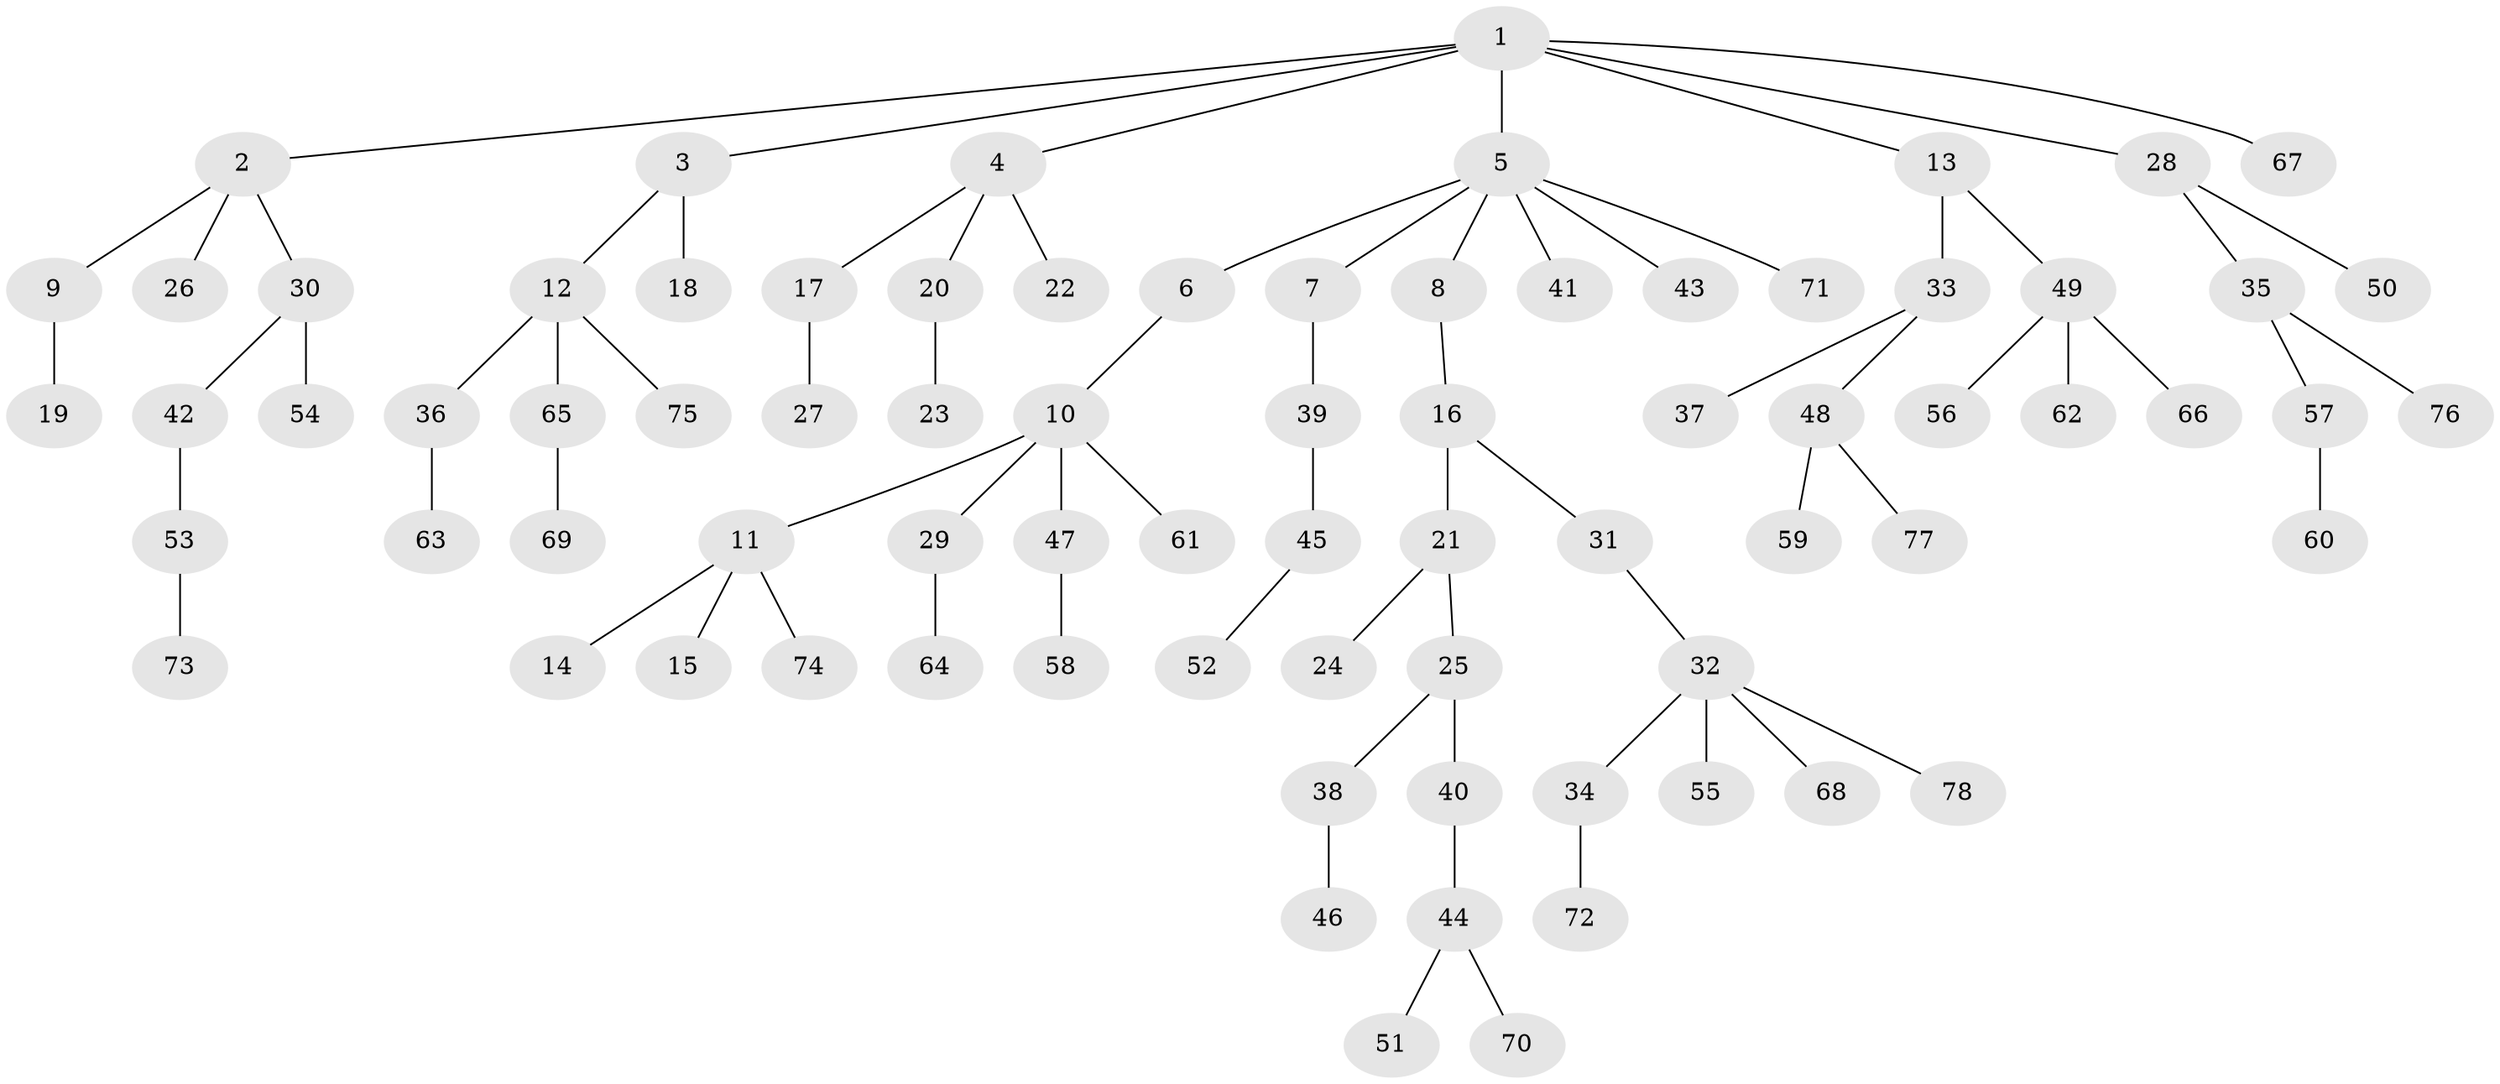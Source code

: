 // coarse degree distribution, {9: 0.0196078431372549, 2: 0.23529411764705882, 4: 0.058823529411764705, 7: 0.0392156862745098, 1: 0.5882352941176471, 3: 0.0392156862745098, 5: 0.0196078431372549}
// Generated by graph-tools (version 1.1) at 2025/52/02/27/25 19:52:10]
// undirected, 78 vertices, 77 edges
graph export_dot {
graph [start="1"]
  node [color=gray90,style=filled];
  1;
  2;
  3;
  4;
  5;
  6;
  7;
  8;
  9;
  10;
  11;
  12;
  13;
  14;
  15;
  16;
  17;
  18;
  19;
  20;
  21;
  22;
  23;
  24;
  25;
  26;
  27;
  28;
  29;
  30;
  31;
  32;
  33;
  34;
  35;
  36;
  37;
  38;
  39;
  40;
  41;
  42;
  43;
  44;
  45;
  46;
  47;
  48;
  49;
  50;
  51;
  52;
  53;
  54;
  55;
  56;
  57;
  58;
  59;
  60;
  61;
  62;
  63;
  64;
  65;
  66;
  67;
  68;
  69;
  70;
  71;
  72;
  73;
  74;
  75;
  76;
  77;
  78;
  1 -- 2;
  1 -- 3;
  1 -- 4;
  1 -- 5;
  1 -- 13;
  1 -- 28;
  1 -- 67;
  2 -- 9;
  2 -- 26;
  2 -- 30;
  3 -- 12;
  3 -- 18;
  4 -- 17;
  4 -- 20;
  4 -- 22;
  5 -- 6;
  5 -- 7;
  5 -- 8;
  5 -- 41;
  5 -- 43;
  5 -- 71;
  6 -- 10;
  7 -- 39;
  8 -- 16;
  9 -- 19;
  10 -- 11;
  10 -- 29;
  10 -- 47;
  10 -- 61;
  11 -- 14;
  11 -- 15;
  11 -- 74;
  12 -- 36;
  12 -- 65;
  12 -- 75;
  13 -- 33;
  13 -- 49;
  16 -- 21;
  16 -- 31;
  17 -- 27;
  20 -- 23;
  21 -- 24;
  21 -- 25;
  25 -- 38;
  25 -- 40;
  28 -- 35;
  28 -- 50;
  29 -- 64;
  30 -- 42;
  30 -- 54;
  31 -- 32;
  32 -- 34;
  32 -- 55;
  32 -- 68;
  32 -- 78;
  33 -- 37;
  33 -- 48;
  34 -- 72;
  35 -- 57;
  35 -- 76;
  36 -- 63;
  38 -- 46;
  39 -- 45;
  40 -- 44;
  42 -- 53;
  44 -- 51;
  44 -- 70;
  45 -- 52;
  47 -- 58;
  48 -- 59;
  48 -- 77;
  49 -- 56;
  49 -- 62;
  49 -- 66;
  53 -- 73;
  57 -- 60;
  65 -- 69;
}
